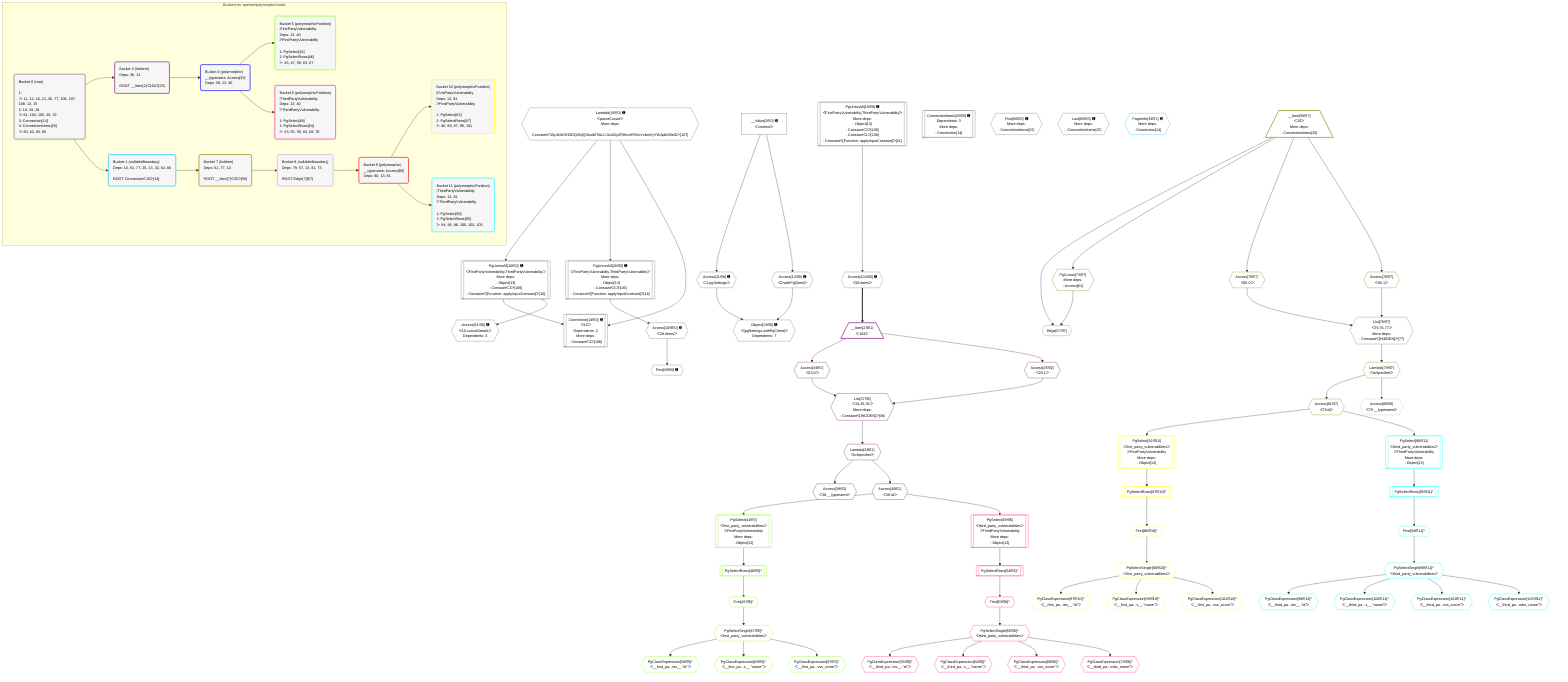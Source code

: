 %%{init: {'themeVariables': { 'fontSize': '12px'}}}%%
graph TD
    classDef path fill:#eee,stroke:#000,color:#000
    classDef plan fill:#fff,stroke-width:1px,color:#000
    classDef itemplan fill:#fff,stroke-width:2px,color:#000
    classDef unbatchedplan fill:#dff,stroke-width:1px,color:#000
    classDef sideeffectplan fill:#fcc,stroke-width:2px,color:#000
    classDef bucket fill:#f6f6f6,color:#000,stroke-width:2px,text-align:left

    subgraph "Buckets for queries/polymorphic/vulns"
    Bucket0("Bucket 0 (root)<br /><br />1: <br />ᐳ: 11, 12, 16, 21, 36, 77, 106, 107, 108, 13, 15<br />2: 10, 19, 28<br />ᐳ: 61, 104, 105, 29, 32<br />3: Connection[14]<br />4: ConnectionItems[25]<br />ᐳ: 60, 62, 65, 66"):::bucket
    Bucket1("Bucket 1 (nullableBoundary)<br />Deps: 14, 61, 77, 25, 13, 32, 62, 66<br /><br />ROOT Connectionᐸ10ᐳ[14]"):::bucket
    Bucket2("Bucket 2 (listItem)<br />Deps: 36, 13<br /><br />ROOT __Item{2}ᐸ104ᐳ[23]"):::bucket
    Bucket4("Bucket 4 (polymorphic)<br />__typename: Access[39]<br />Deps: 39, 13, 40"):::bucket
    Bucket5("Bucket 5 (polymorphicPartition)<br />|FirstPartyVulnerability<br />Deps: 13, 40<br />ᐳFirstPartyVulnerability<br /><br />1: PgSelect[41]<br />2: PgSelectRows[46]<br />ᐳ: 45, 47, 58, 63, 67"):::bucket
    Bucket6("Bucket 6 (polymorphicPartition)<br />|ThirdPartyVulnerability<br />Deps: 13, 40<br />ᐳThirdPartyVulnerability<br /><br />1: PgSelect[49]<br />2: PgSelectRows[54]<br />ᐳ: 53, 55, 59, 64, 68, 70"):::bucket
    Bucket7("Bucket 7 (listItem)<br />Deps: 61, 77, 13<br /><br />ROOT __Item{7}ᐸ25ᐳ[56]"):::bucket
    Bucket8("Bucket 8 (nullableBoundary)<br />Deps: 79, 57, 13, 81, 73<br /><br />ROOT Edge{7}[57]"):::bucket
    Bucket9("Bucket 9 (polymorphic)<br />__typename: Access[80]<br />Deps: 80, 13, 81"):::bucket
    Bucket10("Bucket 10 (polymorphicPartition)<br />|FirstPartyVulnerability<br />Deps: 13, 81<br />ᐳFirstPartyVulnerability<br /><br />1: PgSelect[82]<br />2: PgSelectRows[87]<br />ᐳ: 86, 88, 97, 99, 101"):::bucket
    Bucket11("Bucket 11 (polymorphicPartition)<br />|ThirdPartyVulnerability<br />Deps: 13, 81<br />ᐳThirdPartyVulnerability<br /><br />1: PgSelect[90]<br />2: PgSelectRows[95]<br />ᐳ: 94, 96, 98, 100, 102, 103"):::bucket
    end
    Bucket0 --> Bucket1 & Bucket2
    Bucket1 --> Bucket7
    Bucket2 --> Bucket4
    Bucket4 --> Bucket5 & Bucket6
    Bucket7 --> Bucket8
    Bucket8 --> Bucket9
    Bucket9 --> Bucket10 & Bucket11

    %% plan dependencies
    PgUnionAll10[["PgUnionAll[10∈0] ➊<br />ᐸFirstPartyVulnerability,ThirdPartyVulnerabilityᐳ<br />More deps:<br />- Object[13]<br />- Constantᐸ3ᐳ[106]<br />- Constantᐸ[Function: applyInputConstant]ᐳ[16]"]]:::plan
    Lambda15{{"Lambda[15∈0] ➊<br />ᐸparseCursorᐳ<br />More deps:<br />- Constantᐸ'WyJkNGRlODQ2NjQ3IiwiMTAiLCJUaGlyZFBhcnR5VnVsbmVyYWJpbGl0eSIᐳ[107]"}}:::plan
    Lambda15 --> PgUnionAll10
    PgUnionAll19[["PgUnionAll[19∈0] ➊<br />ᐸFirstPartyVulnerability,ThirdPartyVulnerabilityᐳ<br />More deps:<br />- Object[13]<br />- Constantᐸ3ᐳ[106]<br />- Constantᐸ1ᐳ[108]<br />- Constantᐸ[Function: applyInputConstant]ᐳ[21]"]]:::plan
    PgUnionAll28[["PgUnionAll[28∈0] ➊<br />ᐸFirstPartyVulnerability,ThirdPartyVulnerabilityᐳ<br />More deps:<br />- Object[13]<br />- Constantᐸ3ᐳ[106]<br />- Constantᐸ[Function: applyInputConstant]ᐳ[16]"]]:::plan
    Lambda15 --> PgUnionAll28
    Connection14[["Connection[14∈0] ➊<br />ᐸ10ᐳ<br />Dependents: 2<br />More deps:<br />- Constantᐸ3ᐳ[106]"]]:::plan
    PgUnionAll10 & Lambda15 --> Connection14
    Object13{{"Object[13∈0] ➊<br />ᐸ{pgSettings,withPgClient}ᐳ<br />Dependents: 7"}}:::plan
    Access11{{"Access[11∈0] ➊<br />ᐸ2.pgSettingsᐳ"}}:::plan
    Access12{{"Access[12∈0] ➊<br />ᐸ2.withPgClientᐳ"}}:::plan
    Access11 & Access12 --> Object13
    __Value2["__Value[2∈0] ➊<br />ᐸcontextᐳ"]:::plan
    __Value2 --> Access11
    __Value2 --> Access12
    ConnectionItems25[["ConnectionItems[25∈0] ➊<br />Dependents: 3<br />More deps:<br />- Connection[14]"]]:::plan
    First29{{"First[29∈0] ➊"}}:::plan
    Access105{{"Access[105∈0] ➊<br />ᐸ28.itemsᐳ"}}:::plan
    Access105 --> First29
    First60{{"First[60∈0] ➊<br />More deps:<br />- ConnectionItems[25]"}}:::plan
    Access61{{"Access[61∈0] ➊<br />ᐸ10.cursorDetailsᐳ<br />Dependents: 3"}}:::plan
    PgUnionAll10 --> Access61
    Last65{{"Last[65∈0] ➊<br />More deps:<br />- ConnectionItems[25]"}}:::plan
    Access104{{"Access[104∈0] ➊<br />ᐸ19.itemsᐳ"}}:::plan
    PgUnionAll19 --> Access104
    PgUnionAll28 --> Access105
    PageInfo33{{"PageInfo[33∈1] ➊<br />More deps:<br />- Connection[14]"}}:::plan
    List37{{"List[37∈2]<br />ᐸ34,35,36ᐳ<br />More deps:<br />- Constantᐸ[HIDDEN]ᐳ[36]"}}:::plan
    Access34{{"Access[34∈2]<br />ᐸ23.0ᐳ"}}:::plan
    Access35{{"Access[35∈2]<br />ᐸ23.1ᐳ"}}:::plan
    Access34 & Access35 --> List37
    __Item23[/"__Item[23∈2]<br />ᐸ104ᐳ"\]:::itemplan
    Access104 ==> __Item23
    __Item23 --> Access34
    __Item23 --> Access35
    Lambda38{{"Lambda[38∈2]<br />ᐸtoSpecifierᐳ"}}:::plan
    List37 --> Lambda38
    Access39{{"Access[39∈2]<br />ᐸ38.__typenameᐳ"}}:::plan
    Lambda38 --> Access39
    Access40{{"Access[40∈2]<br />ᐸ38.idᐳ"}}:::plan
    Lambda38 --> Access40
    PgSelect41[["PgSelect[41∈5]<br />ᐸfirst_party_vulnerabilitiesᐳ<br />ᐳFirstPartyVulnerability<br />More deps:<br />- Object[13]"]]:::plan
    Access40 --> PgSelect41
    First45{{"First[45∈5]^"}}:::plan
    PgSelectRows46[["PgSelectRows[46∈5]^"]]:::plan
    PgSelectRows46 --> First45
    PgSelect41 --> PgSelectRows46
    PgSelectSingle47{{"PgSelectSingle[47∈5]^<br />ᐸfirst_party_vulnerabilitiesᐳ"}}:::plan
    First45 --> PgSelectSingle47
    PgClassExpression58{{"PgClassExpression[58∈5]^<br />ᐸ__first_pa...ies__.”id”ᐳ"}}:::plan
    PgSelectSingle47 --> PgClassExpression58
    PgClassExpression63{{"PgClassExpression[63∈5]^<br />ᐸ__first_pa...s__.”name”ᐳ"}}:::plan
    PgSelectSingle47 --> PgClassExpression63
    PgClassExpression67{{"PgClassExpression[67∈5]^<br />ᐸ__first_pa...vss_score”ᐳ"}}:::plan
    PgSelectSingle47 --> PgClassExpression67
    PgSelect49[["PgSelect[49∈6]<br />ᐸthird_party_vulnerabilitiesᐳ<br />ᐳThirdPartyVulnerability<br />More deps:<br />- Object[13]"]]:::plan
    Access40 --> PgSelect49
    First53{{"First[53∈6]^"}}:::plan
    PgSelectRows54[["PgSelectRows[54∈6]^"]]:::plan
    PgSelectRows54 --> First53
    PgSelect49 --> PgSelectRows54
    PgSelectSingle55{{"PgSelectSingle[55∈6]^<br />ᐸthird_party_vulnerabilitiesᐳ"}}:::plan
    First53 --> PgSelectSingle55
    PgClassExpression59{{"PgClassExpression[59∈6]^<br />ᐸ__third_pa...ies__.”id”ᐳ"}}:::plan
    PgSelectSingle55 --> PgClassExpression59
    PgClassExpression64{{"PgClassExpression[64∈6]^<br />ᐸ__third_pa...s__.”name”ᐳ"}}:::plan
    PgSelectSingle55 --> PgClassExpression64
    PgClassExpression68{{"PgClassExpression[68∈6]^<br />ᐸ__third_pa...vss_score”ᐳ"}}:::plan
    PgSelectSingle55 --> PgClassExpression68
    PgClassExpression70{{"PgClassExpression[70∈6]^<br />ᐸ__third_pa...ndor_name”ᐳ"}}:::plan
    PgSelectSingle55 --> PgClassExpression70
    List78{{"List[78∈7]<br />ᐸ75,76,77ᐳ<br />More deps:<br />- Constantᐸ[HIDDEN]ᐳ[77]"}}:::plan
    Access75{{"Access[75∈7]<br />ᐸ56.0ᐳ"}}:::plan
    Access76{{"Access[76∈7]<br />ᐸ56.1ᐳ"}}:::plan
    Access75 & Access76 --> List78
    Edge57{{"Edge[57∈7]"}}:::plan
    __Item56[/"__Item[56∈7]<br />ᐸ25ᐳ<br />More deps:<br />- ConnectionItems[25]"\]:::itemplan
    PgCursor73{{"PgCursor[73∈7]<br />More deps:<br />- Access[61]"}}:::plan
    __Item56 & PgCursor73 --> Edge57
    __Item56 --> PgCursor73
    __Item56 --> Access75
    __Item56 --> Access76
    Lambda79{{"Lambda[79∈7]<br />ᐸtoSpecifierᐳ"}}:::plan
    List78 --> Lambda79
    Access81{{"Access[81∈7]<br />ᐸ79.idᐳ"}}:::plan
    Lambda79 --> Access81
    Access80{{"Access[80∈8]<br />ᐸ79.__typenameᐳ"}}:::plan
    Lambda79 --> Access80
    PgSelect82[["PgSelect[82∈10]<br />ᐸfirst_party_vulnerabilitiesᐳ<br />ᐳFirstPartyVulnerability<br />More deps:<br />- Object[13]"]]:::plan
    Access81 --> PgSelect82
    First86{{"First[86∈10]^"}}:::plan
    PgSelectRows87[["PgSelectRows[87∈10]^"]]:::plan
    PgSelectRows87 --> First86
    PgSelect82 --> PgSelectRows87
    PgSelectSingle88{{"PgSelectSingle[88∈10]^<br />ᐸfirst_party_vulnerabilitiesᐳ"}}:::plan
    First86 --> PgSelectSingle88
    PgClassExpression97{{"PgClassExpression[97∈10]^<br />ᐸ__first_pa...ies__.”id”ᐳ"}}:::plan
    PgSelectSingle88 --> PgClassExpression97
    PgClassExpression99{{"PgClassExpression[99∈10]^<br />ᐸ__first_pa...s__.”name”ᐳ"}}:::plan
    PgSelectSingle88 --> PgClassExpression99
    PgClassExpression101{{"PgClassExpression[101∈10]^<br />ᐸ__first_pa...vss_score”ᐳ"}}:::plan
    PgSelectSingle88 --> PgClassExpression101
    PgSelect90[["PgSelect[90∈11]<br />ᐸthird_party_vulnerabilitiesᐳ<br />ᐳThirdPartyVulnerability<br />More deps:<br />- Object[13]"]]:::plan
    Access81 --> PgSelect90
    First94{{"First[94∈11]^"}}:::plan
    PgSelectRows95[["PgSelectRows[95∈11]^"]]:::plan
    PgSelectRows95 --> First94
    PgSelect90 --> PgSelectRows95
    PgSelectSingle96{{"PgSelectSingle[96∈11]^<br />ᐸthird_party_vulnerabilitiesᐳ"}}:::plan
    First94 --> PgSelectSingle96
    PgClassExpression98{{"PgClassExpression[98∈11]^<br />ᐸ__third_pa...ies__.”id”ᐳ"}}:::plan
    PgSelectSingle96 --> PgClassExpression98
    PgClassExpression100{{"PgClassExpression[100∈11]^<br />ᐸ__third_pa...s__.”name”ᐳ"}}:::plan
    PgSelectSingle96 --> PgClassExpression100
    PgClassExpression102{{"PgClassExpression[102∈11]^<br />ᐸ__third_pa...vss_score”ᐳ"}}:::plan
    PgSelectSingle96 --> PgClassExpression102
    PgClassExpression103{{"PgClassExpression[103∈11]^<br />ᐸ__third_pa...ndor_name”ᐳ"}}:::plan
    PgSelectSingle96 --> PgClassExpression103

    %% define steps
    classDef bucket0 stroke:#696969
    class Bucket0,__Value2,PgUnionAll10,Access11,Access12,Object13,Connection14,Lambda15,PgUnionAll19,ConnectionItems25,PgUnionAll28,First29,First60,Access61,Last65,Access104,Access105 bucket0
    classDef bucket1 stroke:#00bfff
    class Bucket1,PageInfo33 bucket1
    classDef bucket2 stroke:#7f007f
    class Bucket2,__Item23,Access34,Access35,List37,Lambda38,Access39,Access40 bucket2
    classDef bucket4 stroke:#0000ff
    class Bucket4 bucket4
    classDef bucket5 stroke:#7fff00
    class Bucket5,PgSelect41,First45,PgSelectRows46,PgSelectSingle47,PgClassExpression58,PgClassExpression63,PgClassExpression67 bucket5
    classDef bucket6 stroke:#ff1493
    class Bucket6,PgSelect49,First53,PgSelectRows54,PgSelectSingle55,PgClassExpression59,PgClassExpression64,PgClassExpression68,PgClassExpression70 bucket6
    classDef bucket7 stroke:#808000
    class Bucket7,__Item56,Edge57,PgCursor73,Access75,Access76,List78,Lambda79,Access81 bucket7
    classDef bucket8 stroke:#dda0dd
    class Bucket8,Access80 bucket8
    classDef bucket9 stroke:#ff0000
    class Bucket9 bucket9
    classDef bucket10 stroke:#ffff00
    class Bucket10,PgSelect82,First86,PgSelectRows87,PgSelectSingle88,PgClassExpression97,PgClassExpression99,PgClassExpression101 bucket10
    classDef bucket11 stroke:#00ffff
    class Bucket11,PgSelect90,First94,PgSelectRows95,PgSelectSingle96,PgClassExpression98,PgClassExpression100,PgClassExpression102,PgClassExpression103 bucket11